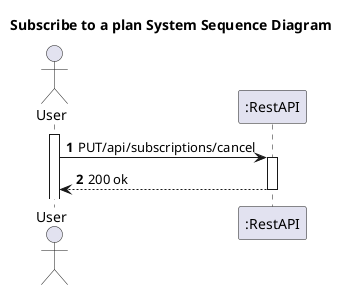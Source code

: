 @startuml
'https://plantuml.com/sequence-diagram

title Subscribe to a plan System Sequence Diagram

autoactivate on
autonumber

actor "User" as User
participant ":RestAPI" as System

activate User

User -> System: PUT/api/subscriptions/cancel
System --> User: 200 ok
@enduml
